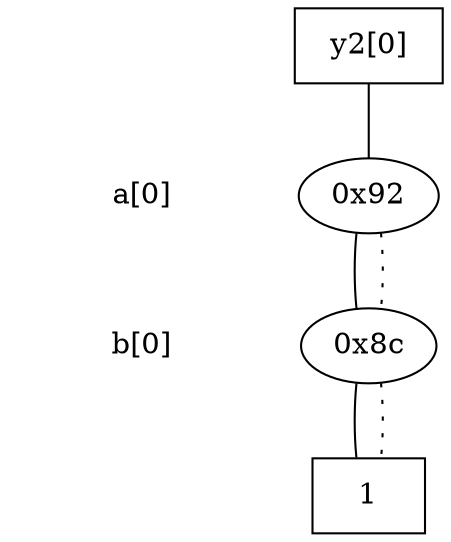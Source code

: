 digraph "DD" {
size = "7.5,10"
center = true;
edge [dir = none];
{ node [shape = plaintext];
  edge [style = invis];
  "CONST NODES" [style = invis];
" a[0] " -> " b[0] " -> "CONST NODES"; 
}
{ rank = same; node [shape = box]; edge [style = invis];
"  y2[0]  "; }
{ rank = same; " a[0] ";
"0x92";
}
{ rank = same; " b[0] ";
"0x8c";
}
{ rank = same; "CONST NODES";
{ node [shape = box]; "0x85";
}
}
"  y2[0]  " -> "0x92" [style = solid];
"0x92" -> "0x8c";
"0x92" -> "0x8c" [style = dotted];
"0x8c" -> "0x85";
"0x8c" -> "0x85" [style = dotted];
"0x85" [label = "1"];
}
